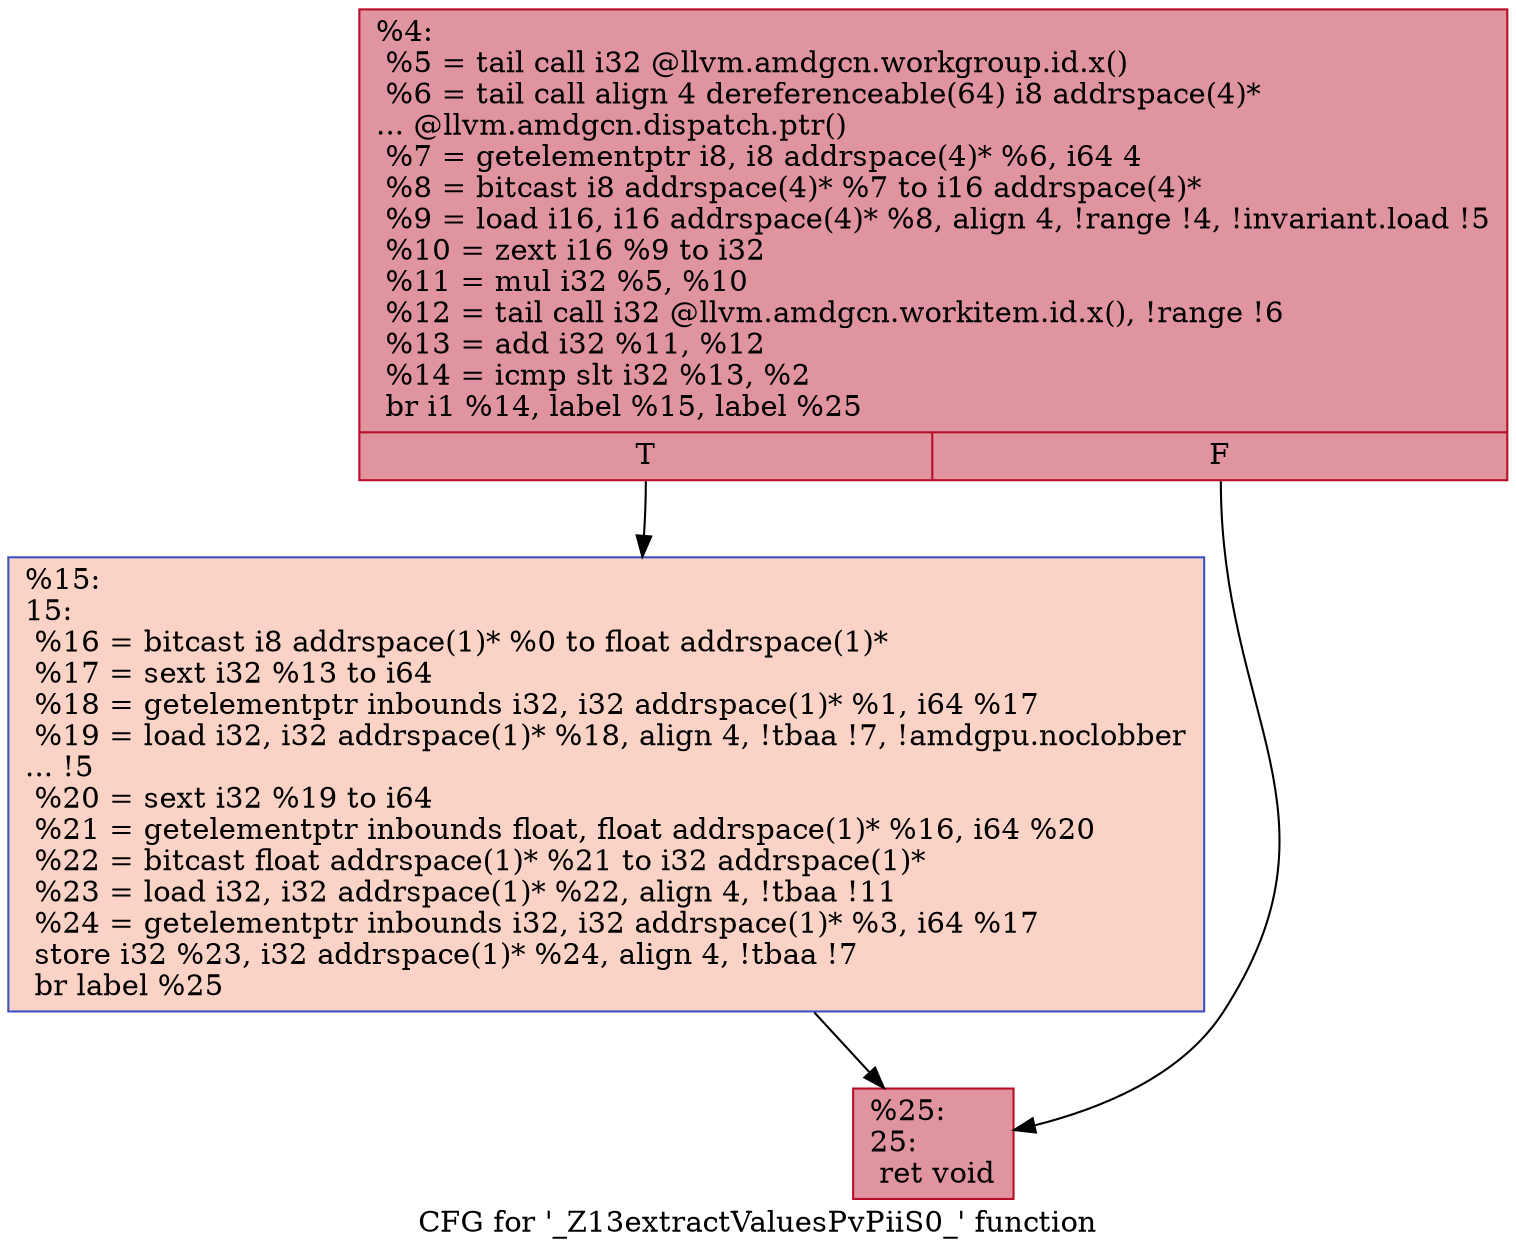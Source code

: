 digraph "CFG for '_Z13extractValuesPvPiiS0_' function" {
	label="CFG for '_Z13extractValuesPvPiiS0_' function";

	Node0x481a180 [shape=record,color="#b70d28ff", style=filled, fillcolor="#b70d2870",label="{%4:\l  %5 = tail call i32 @llvm.amdgcn.workgroup.id.x()\l  %6 = tail call align 4 dereferenceable(64) i8 addrspace(4)*\l... @llvm.amdgcn.dispatch.ptr()\l  %7 = getelementptr i8, i8 addrspace(4)* %6, i64 4\l  %8 = bitcast i8 addrspace(4)* %7 to i16 addrspace(4)*\l  %9 = load i16, i16 addrspace(4)* %8, align 4, !range !4, !invariant.load !5\l  %10 = zext i16 %9 to i32\l  %11 = mul i32 %5, %10\l  %12 = tail call i32 @llvm.amdgcn.workitem.id.x(), !range !6\l  %13 = add i32 %11, %12\l  %14 = icmp slt i32 %13, %2\l  br i1 %14, label %15, label %25\l|{<s0>T|<s1>F}}"];
	Node0x481a180:s0 -> Node0x481c090;
	Node0x481a180:s1 -> Node0x481c120;
	Node0x481c090 [shape=record,color="#3d50c3ff", style=filled, fillcolor="#f59c7d70",label="{%15:\l15:                                               \l  %16 = bitcast i8 addrspace(1)* %0 to float addrspace(1)*\l  %17 = sext i32 %13 to i64\l  %18 = getelementptr inbounds i32, i32 addrspace(1)* %1, i64 %17\l  %19 = load i32, i32 addrspace(1)* %18, align 4, !tbaa !7, !amdgpu.noclobber\l... !5\l  %20 = sext i32 %19 to i64\l  %21 = getelementptr inbounds float, float addrspace(1)* %16, i64 %20\l  %22 = bitcast float addrspace(1)* %21 to i32 addrspace(1)*\l  %23 = load i32, i32 addrspace(1)* %22, align 4, !tbaa !11\l  %24 = getelementptr inbounds i32, i32 addrspace(1)* %3, i64 %17\l  store i32 %23, i32 addrspace(1)* %24, align 4, !tbaa !7\l  br label %25\l}"];
	Node0x481c090 -> Node0x481c120;
	Node0x481c120 [shape=record,color="#b70d28ff", style=filled, fillcolor="#b70d2870",label="{%25:\l25:                                               \l  ret void\l}"];
}
